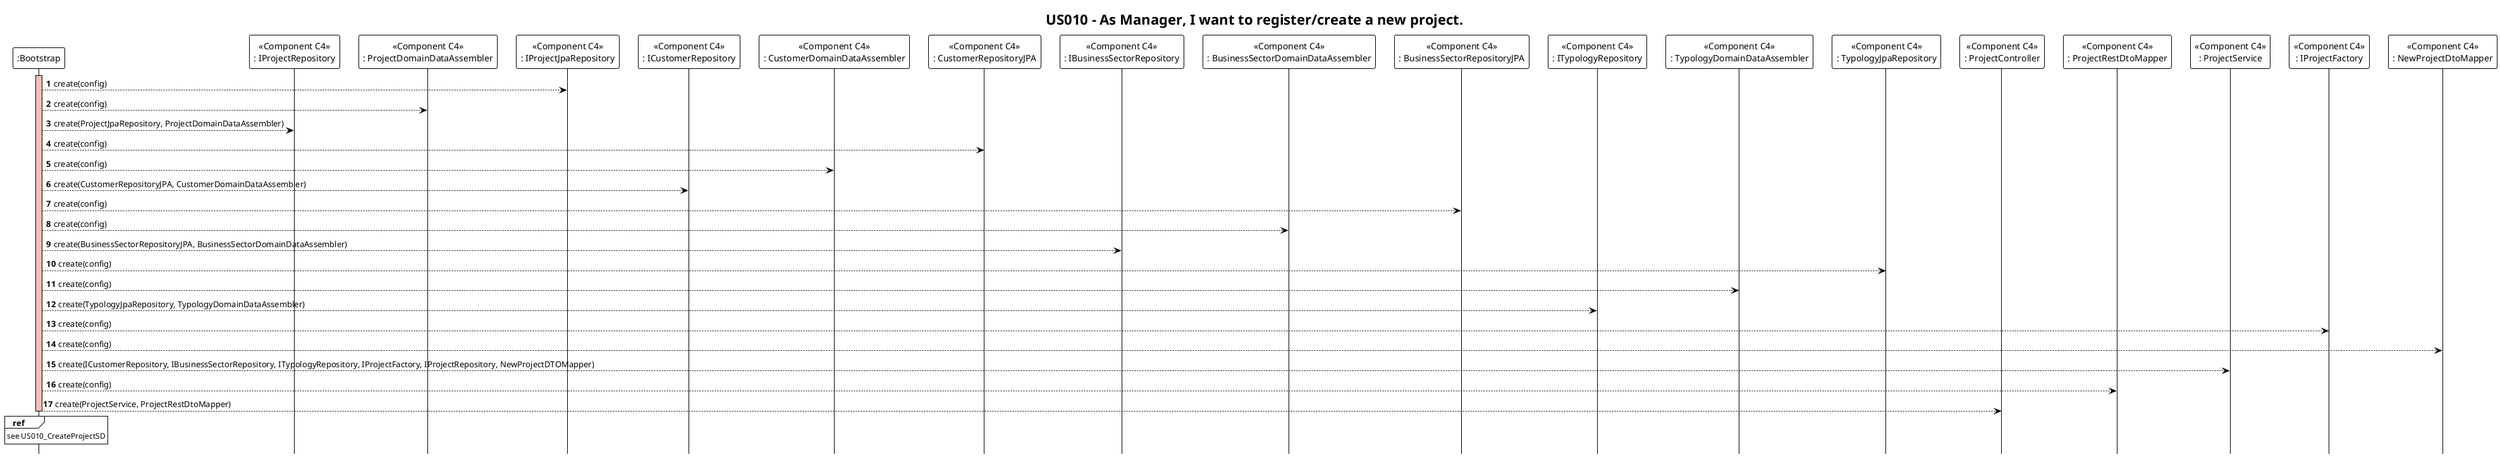 @startuml

!theme plain
hide footbox
autonumber
skinparam sequence {
LifeLineBackgroundColor #FFBBBB
}

title "US010 - As Manager, I want to register/create a new project."

participant ":Bootstrap" as bootstrap

participant "<<Component C4>>\n: IProjectRepository" as ProjRepository
participant "<<Component C4>>\n: ProjectDomainDataAssembler" as project_assembler
participant "<<Component C4>>\n: IProjectJpaRepository" as ProjectJpaRepository

participant "<<Component C4>>\n: ICustomerRepository" as CustomerRepository
participant "<<Component C4>>\n: CustomerDomainDataAssembler" as customer_assembler
participant "<<Component C4>>\n: CustomerRepositoryJPA" as CustomerJpaRepository

participant "<<Component C4>>\n: IBusinessSectorRepository" as BusinessSectorRepository
participant "<<Component C4>>\n: BusinessSectorDomainDataAssembler" as bs_assembler
participant "<<Component C4>>\n: BusinessSectorRepositoryJPA" as BusinessSectorJpaRepository

participant "<<Component C4>>\n: ITypologyRepository" as TypologyRepository
participant "<<Component C4>>\n: TypologyDomainDataAssembler" as typology_assembler
participant "<<Component C4>>\n: TypologyJpaRepository" as TypologyJpaRepository

participant "<<Component C4>>\n: ProjectController" as Controller
participant "<<Component C4>>\n: ProjectRestDtoMapper" as Mapper
participant "<<Component C4>>\n: ProjectService" as Service

participant "<<Component C4>>\n: IProjectFactory" as Factory

participant "<<Component C4>>\n: NewProjectDtoMapper" as NewMapper

activate bootstrap
bootstrap --> ProjectJpaRepository : create(config)
bootstrap --> project_assembler : create(config)
bootstrap --> ProjRepository : create(ProjectJpaRepository, ProjectDomainDataAssembler)

bootstrap --> CustomerJpaRepository : create(config)
bootstrap --> customer_assembler : create(config)
bootstrap --> CustomerRepository : create(CustomerRepositoryJPA, CustomerDomainDataAssembler)

bootstrap --> BusinessSectorJpaRepository : create(config)
bootstrap --> bs_assembler : create(config)
bootstrap --> BusinessSectorRepository : create(BusinessSectorRepositoryJPA, BusinessSectorDomainDataAssembler)

bootstrap --> TypologyJpaRepository : create(config)
bootstrap --> typology_assembler : create(config)
bootstrap --> TypologyRepository : create(TypologyJpaRepository, TypologyDomainDataAssembler)

bootstrap --> Factory : create(config)
bootstrap --> NewMapper : create(config)
bootstrap --> Service: create(ICustomerRepository, IBusinessSectorRepository, ITypologyRepository, IProjectFactory, IProjectRepository, NewProjectDTOMapper)

bootstrap --> Mapper : create(config)
bootstrap --> Controller : create(ProjectService, ProjectRestDtoMapper)

deactivate bootstrap

ref over bootstrap: see US010_CreateProjectSD

@enduml